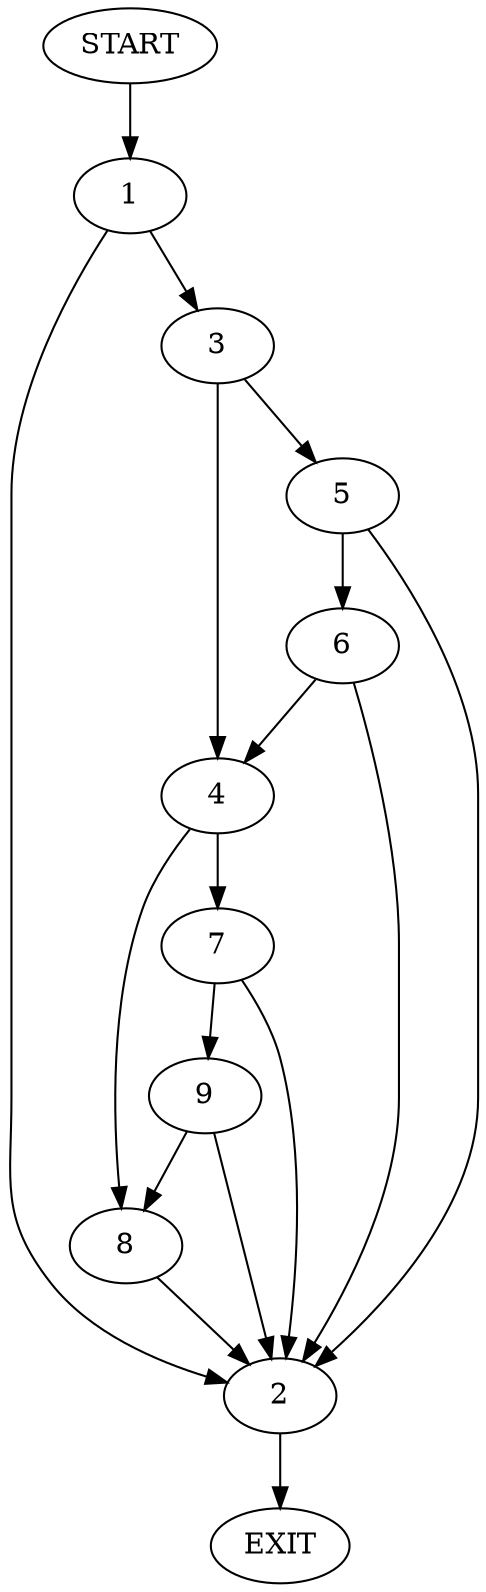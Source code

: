 digraph {
0 [label="START"]
10 [label="EXIT"]
0 -> 1
1 -> 2
1 -> 3
2 -> 10
3 -> 4
3 -> 5
5 -> 2
5 -> 6
4 -> 7
4 -> 8
6 -> 4
6 -> 2
8 -> 2
7 -> 2
7 -> 9
9 -> 2
9 -> 8
}
